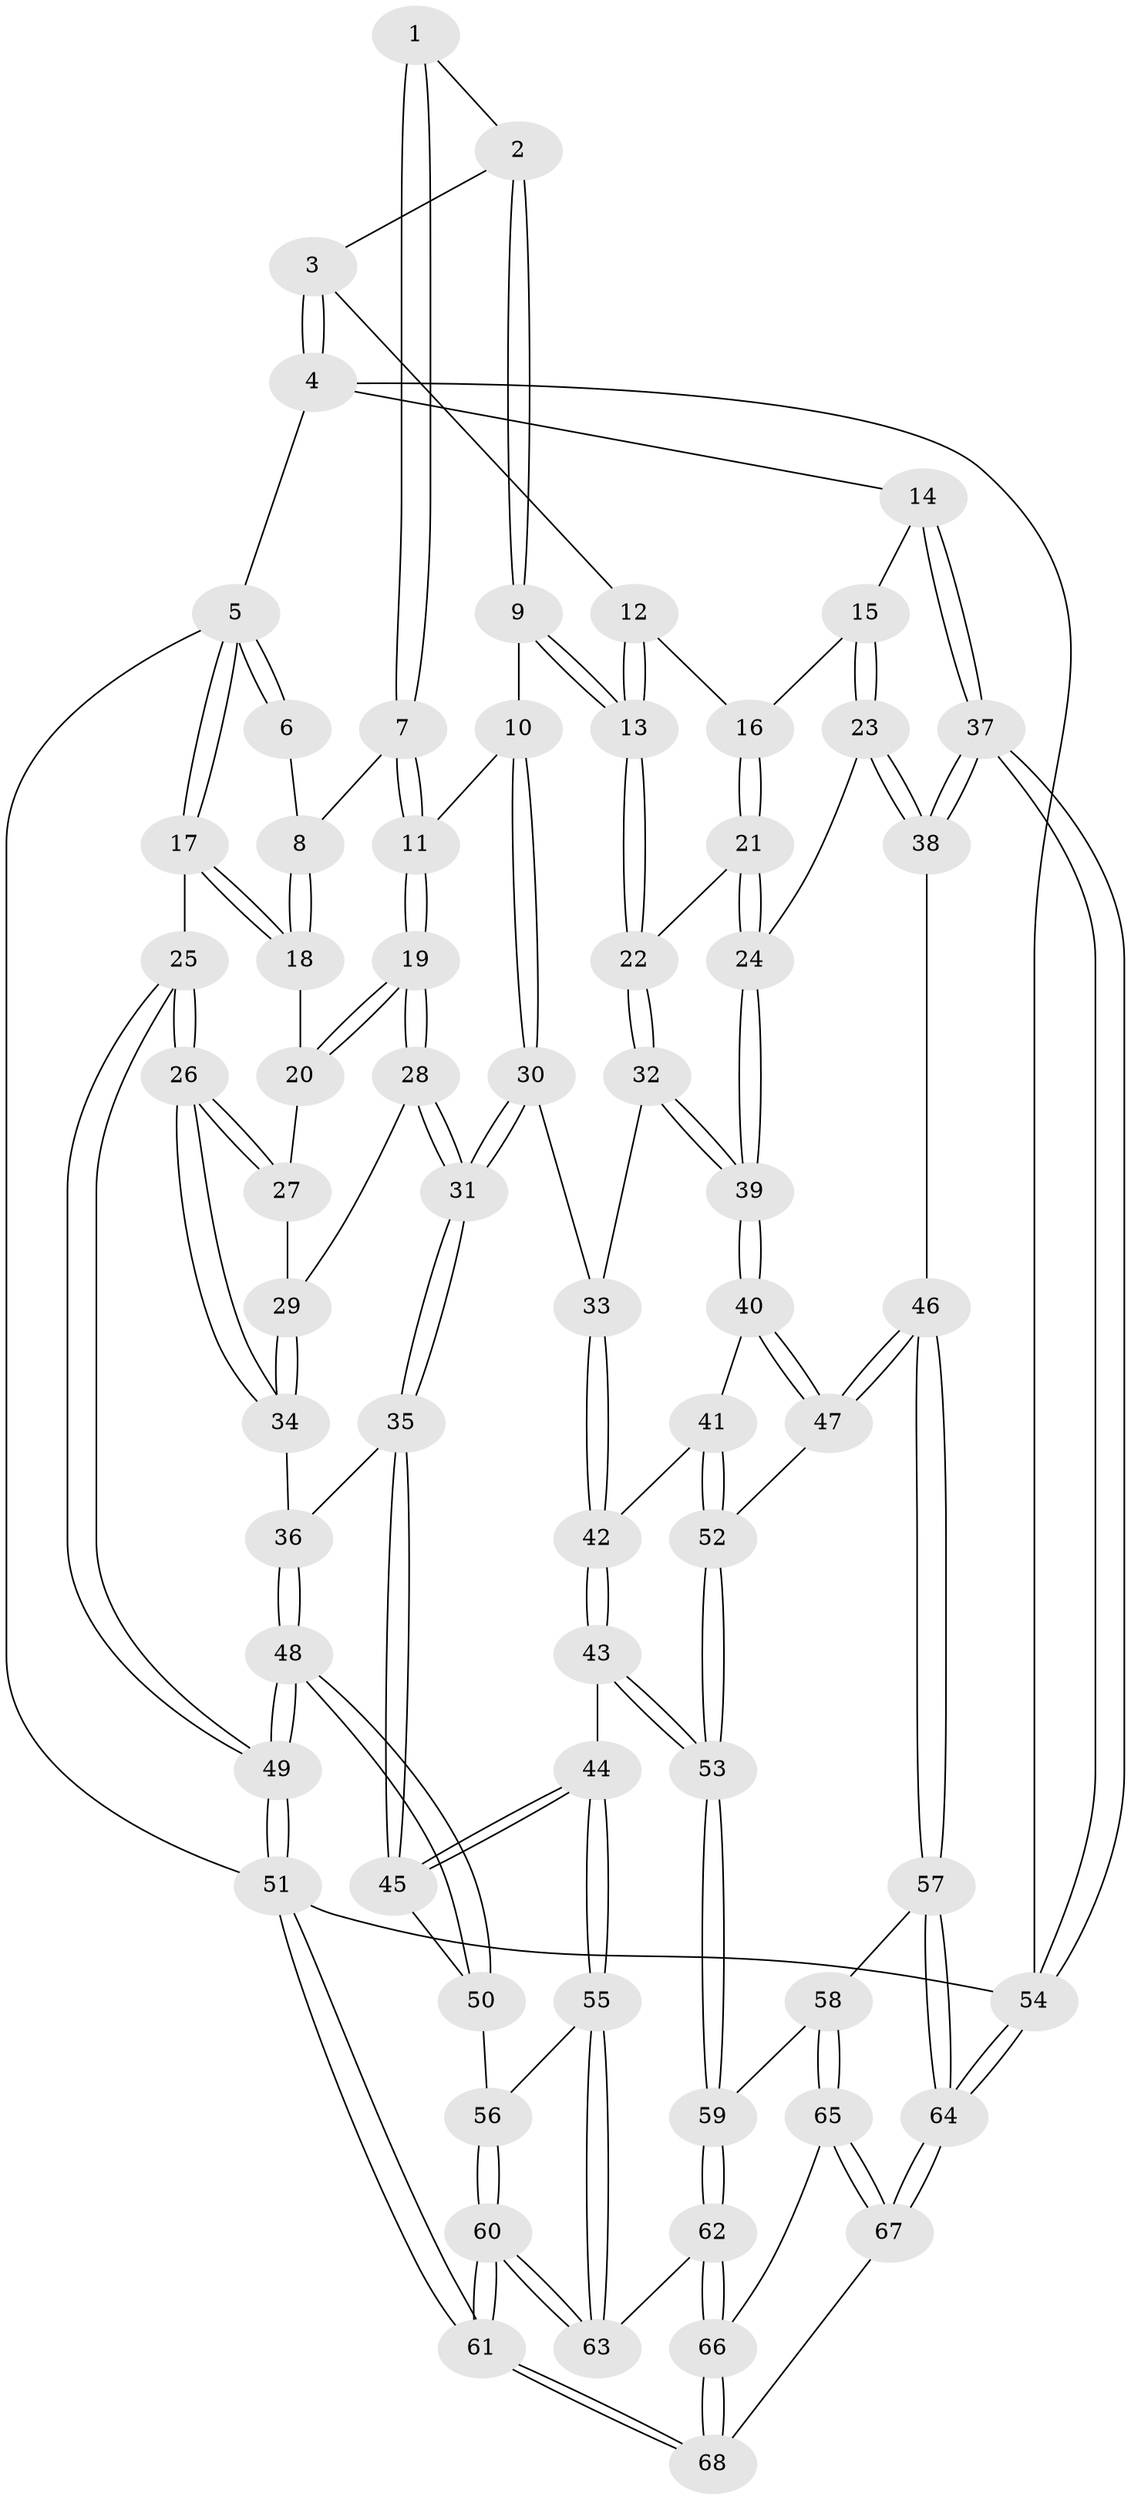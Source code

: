 // Generated by graph-tools (version 1.1) at 2025/16/03/09/25 04:16:52]
// undirected, 68 vertices, 167 edges
graph export_dot {
graph [start="1"]
  node [color=gray90,style=filled];
  1 [pos="+0.4672223446849228+0"];
  2 [pos="+0.5673619769708838+0"];
  3 [pos="+0.8468239590051829+0"];
  4 [pos="+1+0"];
  5 [pos="+0+0"];
  6 [pos="+0.2280695826397743+0"];
  7 [pos="+0.3724786956083808+0.12142196909565828"];
  8 [pos="+0.2032218382162376+0.10332915211084985"];
  9 [pos="+0.5482477712735487+0.19801206428945986"];
  10 [pos="+0.4941058587694943+0.20525693586621924"];
  11 [pos="+0.46278947724197245+0.19656426243753888"];
  12 [pos="+0.8002547272860907+0.08195899335623798"];
  13 [pos="+0.5697267091267356+0.2117017638069989"];
  14 [pos="+1+0.06604939045711893"];
  15 [pos="+0.9361752022471543+0.17958720887043872"];
  16 [pos="+0.8419542702718089+0.16374055404296028"];
  17 [pos="+0+0"];
  18 [pos="+0.1715084768546525+0.14633962733283631"];
  19 [pos="+0.26674913513143494+0.29399693136507193"];
  20 [pos="+0.16984130906280312+0.1642202867144711"];
  21 [pos="+0.7963600463406084+0.3252031401595156"];
  22 [pos="+0.6485874110277895+0.3418427627795701"];
  23 [pos="+0.9502282272308472+0.41216635539350654"];
  24 [pos="+0.9093857146061607+0.401580851306622"];
  25 [pos="+0+0.38891874630962703"];
  26 [pos="+0+0.3827325744703017"];
  27 [pos="+0.09969196693438748+0.23435783254440815"];
  28 [pos="+0.2737170904096464+0.3642434730648729"];
  29 [pos="+0.1488657483620711+0.3746204980978894"];
  30 [pos="+0.3751176168350114+0.43518544085919736"];
  31 [pos="+0.3311899547897023+0.4632929668711024"];
  32 [pos="+0.6457180438043089+0.35011830521638243"];
  33 [pos="+0.5920736990381313+0.4142752473833112"];
  34 [pos="+0.08731202037699841+0.42320891155719464"];
  35 [pos="+0.3262291512367655+0.48713396794364894"];
  36 [pos="+0.16495919566077646+0.5063342855809305"];
  37 [pos="+1+0.5027072540215741"];
  38 [pos="+1+0.5024268148085512"];
  39 [pos="+0.748345537750224+0.5422911779880304"];
  40 [pos="+0.7425207959026175+0.5875993347951801"];
  41 [pos="+0.7178369229568989+0.592487539462037"];
  42 [pos="+0.569330059608218+0.592559606398405"];
  43 [pos="+0.5135016605338484+0.6447531579842173"];
  44 [pos="+0.4462812255406086+0.6386405600469042"];
  45 [pos="+0.339419236881844+0.5288630778325197"];
  46 [pos="+0.8374674520790499+0.6647549571176566"];
  47 [pos="+0.8010130050768298+0.6388831936915252"];
  48 [pos="+0.004331449217777099+0.7206931209529873"];
  49 [pos="+0+0.8468490388662375"];
  50 [pos="+0.20719356761083735+0.6747973759118552"];
  51 [pos="+0+1"];
  52 [pos="+0.6682780973837154+0.7198398540307012"];
  53 [pos="+0.6094439073365377+0.8029393710396071"];
  54 [pos="+1+1"];
  55 [pos="+0.3717457035695534+0.7550318453909304"];
  56 [pos="+0.283734377035701+0.7410040214684263"];
  57 [pos="+0.8229497638035181+0.7664697885647095"];
  58 [pos="+0.6390019492726575+0.836568273853103"];
  59 [pos="+0.6152302315746198+0.8191002387166253"];
  60 [pos="+0.13489779958886333+0.9359690070635316"];
  61 [pos="+0+1"];
  62 [pos="+0.42458449321316455+0.9047050188771749"];
  63 [pos="+0.3724030275108515+0.7770596572110554"];
  64 [pos="+1+1"];
  65 [pos="+0.6781316928456813+0.992987199430253"];
  66 [pos="+0.40696424723855235+0.9477073665946011"];
  67 [pos="+0.7839002825675727+1"];
  68 [pos="+0.24653989072084023+1"];
  1 -- 2;
  1 -- 7;
  1 -- 7;
  2 -- 3;
  2 -- 9;
  2 -- 9;
  3 -- 4;
  3 -- 4;
  3 -- 12;
  4 -- 5;
  4 -- 14;
  4 -- 54;
  5 -- 6;
  5 -- 6;
  5 -- 17;
  5 -- 17;
  5 -- 51;
  6 -- 8;
  7 -- 8;
  7 -- 11;
  7 -- 11;
  8 -- 18;
  8 -- 18;
  9 -- 10;
  9 -- 13;
  9 -- 13;
  10 -- 11;
  10 -- 30;
  10 -- 30;
  11 -- 19;
  11 -- 19;
  12 -- 13;
  12 -- 13;
  12 -- 16;
  13 -- 22;
  13 -- 22;
  14 -- 15;
  14 -- 37;
  14 -- 37;
  15 -- 16;
  15 -- 23;
  15 -- 23;
  16 -- 21;
  16 -- 21;
  17 -- 18;
  17 -- 18;
  17 -- 25;
  18 -- 20;
  19 -- 20;
  19 -- 20;
  19 -- 28;
  19 -- 28;
  20 -- 27;
  21 -- 22;
  21 -- 24;
  21 -- 24;
  22 -- 32;
  22 -- 32;
  23 -- 24;
  23 -- 38;
  23 -- 38;
  24 -- 39;
  24 -- 39;
  25 -- 26;
  25 -- 26;
  25 -- 49;
  25 -- 49;
  26 -- 27;
  26 -- 27;
  26 -- 34;
  26 -- 34;
  27 -- 29;
  28 -- 29;
  28 -- 31;
  28 -- 31;
  29 -- 34;
  29 -- 34;
  30 -- 31;
  30 -- 31;
  30 -- 33;
  31 -- 35;
  31 -- 35;
  32 -- 33;
  32 -- 39;
  32 -- 39;
  33 -- 42;
  33 -- 42;
  34 -- 36;
  35 -- 36;
  35 -- 45;
  35 -- 45;
  36 -- 48;
  36 -- 48;
  37 -- 38;
  37 -- 38;
  37 -- 54;
  37 -- 54;
  38 -- 46;
  39 -- 40;
  39 -- 40;
  40 -- 41;
  40 -- 47;
  40 -- 47;
  41 -- 42;
  41 -- 52;
  41 -- 52;
  42 -- 43;
  42 -- 43;
  43 -- 44;
  43 -- 53;
  43 -- 53;
  44 -- 45;
  44 -- 45;
  44 -- 55;
  44 -- 55;
  45 -- 50;
  46 -- 47;
  46 -- 47;
  46 -- 57;
  46 -- 57;
  47 -- 52;
  48 -- 49;
  48 -- 49;
  48 -- 50;
  48 -- 50;
  49 -- 51;
  49 -- 51;
  50 -- 56;
  51 -- 61;
  51 -- 61;
  51 -- 54;
  52 -- 53;
  52 -- 53;
  53 -- 59;
  53 -- 59;
  54 -- 64;
  54 -- 64;
  55 -- 56;
  55 -- 63;
  55 -- 63;
  56 -- 60;
  56 -- 60;
  57 -- 58;
  57 -- 64;
  57 -- 64;
  58 -- 59;
  58 -- 65;
  58 -- 65;
  59 -- 62;
  59 -- 62;
  60 -- 61;
  60 -- 61;
  60 -- 63;
  60 -- 63;
  61 -- 68;
  61 -- 68;
  62 -- 63;
  62 -- 66;
  62 -- 66;
  64 -- 67;
  64 -- 67;
  65 -- 66;
  65 -- 67;
  65 -- 67;
  66 -- 68;
  66 -- 68;
  67 -- 68;
}
